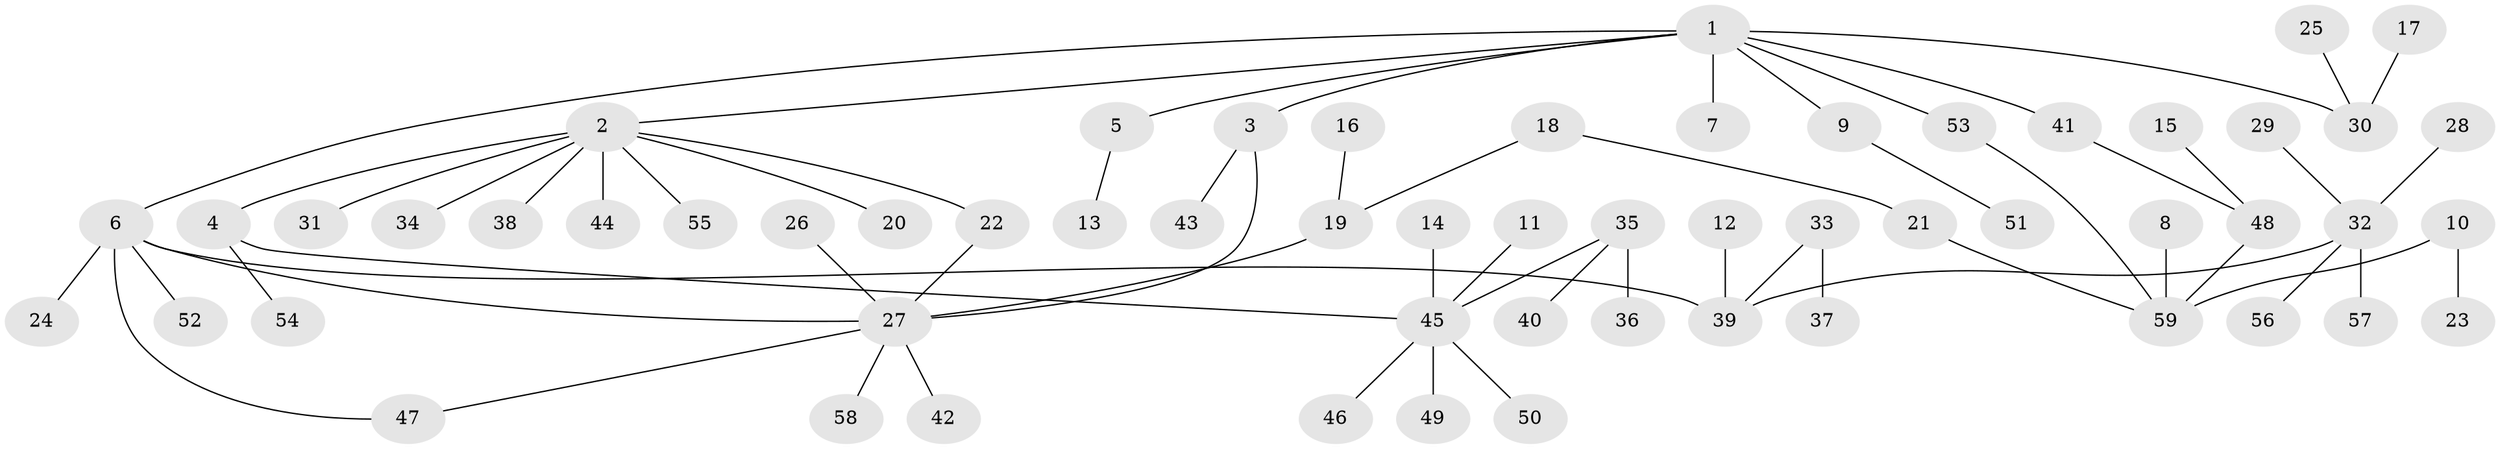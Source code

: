 // original degree distribution, {6: 0.02564102564102564, 8: 0.017094017094017096, 7: 0.02564102564102564, 2: 0.3333333333333333, 3: 0.09401709401709402, 5: 0.017094017094017096, 1: 0.46153846153846156, 4: 0.02564102564102564}
// Generated by graph-tools (version 1.1) at 2025/49/03/09/25 03:49:26]
// undirected, 59 vertices, 63 edges
graph export_dot {
graph [start="1"]
  node [color=gray90,style=filled];
  1;
  2;
  3;
  4;
  5;
  6;
  7;
  8;
  9;
  10;
  11;
  12;
  13;
  14;
  15;
  16;
  17;
  18;
  19;
  20;
  21;
  22;
  23;
  24;
  25;
  26;
  27;
  28;
  29;
  30;
  31;
  32;
  33;
  34;
  35;
  36;
  37;
  38;
  39;
  40;
  41;
  42;
  43;
  44;
  45;
  46;
  47;
  48;
  49;
  50;
  51;
  52;
  53;
  54;
  55;
  56;
  57;
  58;
  59;
  1 -- 2 [weight=1.0];
  1 -- 3 [weight=1.0];
  1 -- 5 [weight=1.0];
  1 -- 6 [weight=1.0];
  1 -- 7 [weight=1.0];
  1 -- 9 [weight=1.0];
  1 -- 30 [weight=1.0];
  1 -- 41 [weight=1.0];
  1 -- 53 [weight=1.0];
  2 -- 4 [weight=1.0];
  2 -- 20 [weight=1.0];
  2 -- 22 [weight=1.0];
  2 -- 31 [weight=1.0];
  2 -- 34 [weight=1.0];
  2 -- 38 [weight=1.0];
  2 -- 44 [weight=1.0];
  2 -- 55 [weight=1.0];
  3 -- 27 [weight=1.0];
  3 -- 43 [weight=1.0];
  4 -- 45 [weight=1.0];
  4 -- 54 [weight=1.0];
  5 -- 13 [weight=1.0];
  6 -- 24 [weight=1.0];
  6 -- 27 [weight=1.0];
  6 -- 39 [weight=1.0];
  6 -- 47 [weight=1.0];
  6 -- 52 [weight=1.0];
  8 -- 59 [weight=1.0];
  9 -- 51 [weight=1.0];
  10 -- 23 [weight=1.0];
  10 -- 59 [weight=1.0];
  11 -- 45 [weight=1.0];
  12 -- 39 [weight=1.0];
  14 -- 45 [weight=1.0];
  15 -- 48 [weight=1.0];
  16 -- 19 [weight=1.0];
  17 -- 30 [weight=1.0];
  18 -- 19 [weight=1.0];
  18 -- 21 [weight=1.0];
  19 -- 27 [weight=1.0];
  21 -- 59 [weight=1.0];
  22 -- 27 [weight=1.0];
  25 -- 30 [weight=1.0];
  26 -- 27 [weight=1.0];
  27 -- 42 [weight=1.0];
  27 -- 47 [weight=1.0];
  27 -- 58 [weight=1.0];
  28 -- 32 [weight=1.0];
  29 -- 32 [weight=1.0];
  32 -- 39 [weight=1.0];
  32 -- 56 [weight=1.0];
  32 -- 57 [weight=1.0];
  33 -- 37 [weight=1.0];
  33 -- 39 [weight=1.0];
  35 -- 36 [weight=1.0];
  35 -- 40 [weight=1.0];
  35 -- 45 [weight=1.0];
  41 -- 48 [weight=1.0];
  45 -- 46 [weight=1.0];
  45 -- 49 [weight=1.0];
  45 -- 50 [weight=1.0];
  48 -- 59 [weight=1.0];
  53 -- 59 [weight=1.0];
}
